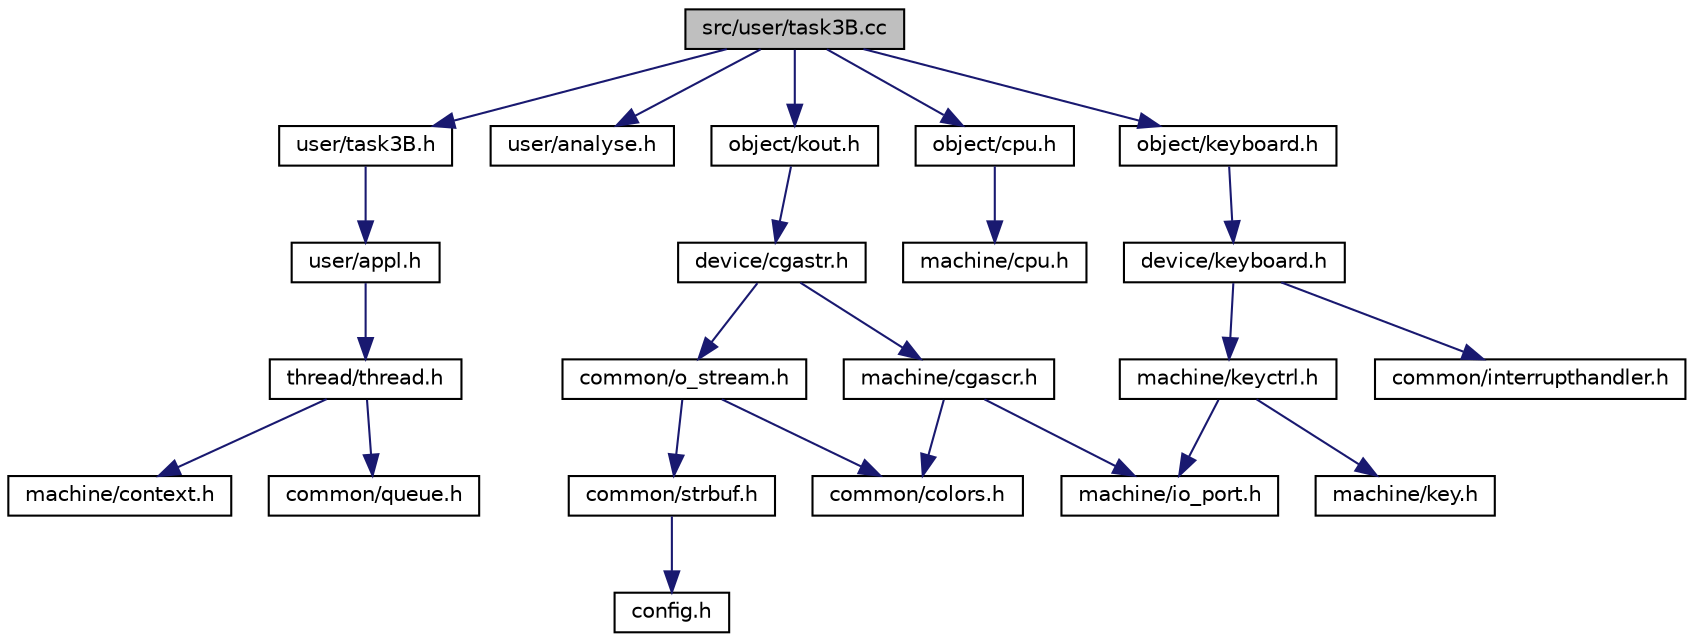 digraph "src/user/task3B.cc"
{
  bgcolor="transparent";
  edge [fontname="Helvetica",fontsize="10",labelfontname="Helvetica",labelfontsize="10"];
  node [fontname="Helvetica",fontsize="10",shape=record];
  Node1 [label="src/user/task3B.cc",height=0.2,width=0.4,color="black", fillcolor="grey75", style="filled", fontcolor="black"];
  Node1 -> Node2 [color="midnightblue",fontsize="10",style="solid",fontname="Helvetica"];
  Node2 [label="user/task3B.h",height=0.2,width=0.4,color="black",URL="$task3B_8h.html"];
  Node2 -> Node3 [color="midnightblue",fontsize="10",style="solid",fontname="Helvetica"];
  Node3 [label="user/appl.h",height=0.2,width=0.4,color="black",URL="$appl_8h.html",tooltip="Grundklasse für Anwendungen, für die einzelnen Aufgaben benötigt. "];
  Node3 -> Node4 [color="midnightblue",fontsize="10",style="solid",fontname="Helvetica"];
  Node4 [label="thread/thread.h",height=0.2,width=0.4,color="black",URL="$thread_8h.html"];
  Node4 -> Node5 [color="midnightblue",fontsize="10",style="solid",fontname="Helvetica"];
  Node5 [label="machine/context.h",height=0.2,width=0.4,color="black",URL="$context_8h.html"];
  Node4 -> Node6 [color="midnightblue",fontsize="10",style="solid",fontname="Helvetica"];
  Node6 [label="common/queue.h",height=0.2,width=0.4,color="black",URL="$queue_8h.html"];
  Node1 -> Node7 [color="midnightblue",fontsize="10",style="solid",fontname="Helvetica"];
  Node7 [label="user/analyse.h",height=0.2,width=0.4,color="black",URL="$analyse_8h.html"];
  Node1 -> Node8 [color="midnightblue",fontsize="10",style="solid",fontname="Helvetica"];
  Node8 [label="object/kout.h",height=0.2,width=0.4,color="black",URL="$kout_8h.html",tooltip="alles notwendige zum nutzen der in main.cc deklarierten globalen Variable kout "];
  Node8 -> Node9 [color="midnightblue",fontsize="10",style="solid",fontname="Helvetica"];
  Node9 [label="device/cgastr.h",height=0.2,width=0.4,color="black",URL="$cgastr_8h.html"];
  Node9 -> Node10 [color="midnightblue",fontsize="10",style="solid",fontname="Helvetica"];
  Node10 [label="common/o_stream.h",height=0.2,width=0.4,color="black",URL="$o__stream_8h.html"];
  Node10 -> Node11 [color="midnightblue",fontsize="10",style="solid",fontname="Helvetica"];
  Node11 [label="common/strbuf.h",height=0.2,width=0.4,color="black",URL="$strbuf_8h.html"];
  Node11 -> Node12 [color="midnightblue",fontsize="10",style="solid",fontname="Helvetica"];
  Node12 [label="config.h",height=0.2,width=0.4,color="black",URL="$config_8h.html",tooltip="verschiedene defines für Einstellungen "];
  Node10 -> Node13 [color="midnightblue",fontsize="10",style="solid",fontname="Helvetica"];
  Node13 [label="common/colors.h",height=0.2,width=0.4,color="black",URL="$colors_8h.html"];
  Node9 -> Node14 [color="midnightblue",fontsize="10",style="solid",fontname="Helvetica"];
  Node14 [label="machine/cgascr.h",height=0.2,width=0.4,color="black",URL="$cgascr_8h.html"];
  Node14 -> Node15 [color="midnightblue",fontsize="10",style="solid",fontname="Helvetica"];
  Node15 [label="machine/io_port.h",height=0.2,width=0.4,color="black",URL="$io__port_8h.html"];
  Node14 -> Node13 [color="midnightblue",fontsize="10",style="solid",fontname="Helvetica"];
  Node1 -> Node16 [color="midnightblue",fontsize="10",style="solid",fontname="Helvetica"];
  Node16 [label="object/cpu.h",height=0.2,width=0.4,color="black",URL="$object_2cpu_8h.html",tooltip="alles notwendige zum nutzen der in main.cc deklarierten globalen Variable cpu "];
  Node16 -> Node17 [color="midnightblue",fontsize="10",style="solid",fontname="Helvetica"];
  Node17 [label="machine/cpu.h",height=0.2,width=0.4,color="black",URL="$machine_2cpu_8h.html"];
  Node1 -> Node18 [color="midnightblue",fontsize="10",style="solid",fontname="Helvetica"];
  Node18 [label="object/keyboard.h",height=0.2,width=0.4,color="black",URL="$object_2keyboard_8h.html"];
  Node18 -> Node19 [color="midnightblue",fontsize="10",style="solid",fontname="Helvetica"];
  Node19 [label="device/keyboard.h",height=0.2,width=0.4,color="black",URL="$device_2keyboard_8h.html"];
  Node19 -> Node20 [color="midnightblue",fontsize="10",style="solid",fontname="Helvetica"];
  Node20 [label="machine/keyctrl.h",height=0.2,width=0.4,color="black",URL="$keyctrl_8h.html"];
  Node20 -> Node15 [color="midnightblue",fontsize="10",style="solid",fontname="Helvetica"];
  Node20 -> Node21 [color="midnightblue",fontsize="10",style="solid",fontname="Helvetica"];
  Node21 [label="machine/key.h",height=0.2,width=0.4,color="black",URL="$key_8h.html"];
  Node19 -> Node22 [color="midnightblue",fontsize="10",style="solid",fontname="Helvetica"];
  Node22 [label="common/interrupthandler.h",height=0.2,width=0.4,color="black",URL="$interrupthandler_8h.html"];
}
